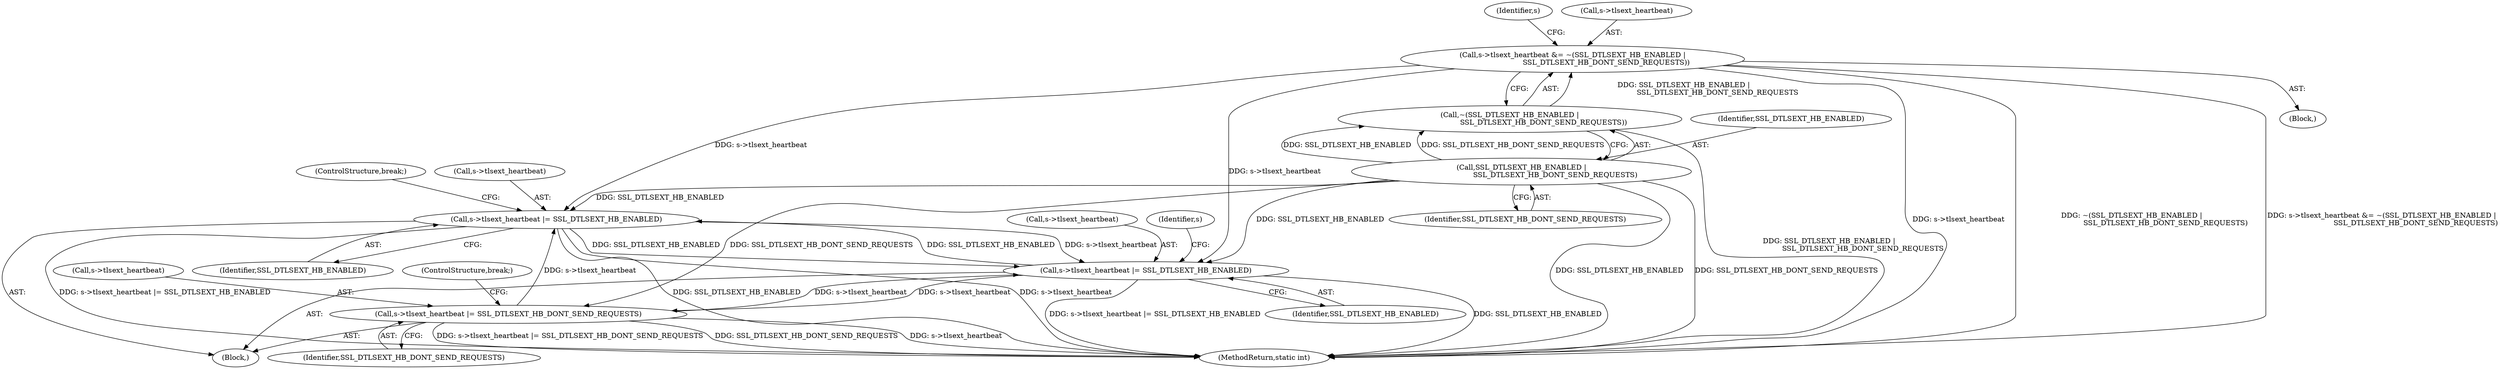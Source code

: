 digraph "0_openssl_4ad93618d26a3ea23d36ad5498ff4f59eff3a4d2_8@pointer" {
"1000773" [label="(Call,s->tlsext_heartbeat |= SSL_DTLSEXT_HB_ENABLED)"];
"1000156" [label="(Call,s->tlsext_heartbeat &= ~(SSL_DTLSEXT_HB_ENABLED |\n                              SSL_DTLSEXT_HB_DONT_SEND_REQUESTS))"];
"1000160" [label="(Call,~(SSL_DTLSEXT_HB_ENABLED |\n                              SSL_DTLSEXT_HB_DONT_SEND_REQUESTS))"];
"1000161" [label="(Call,SSL_DTLSEXT_HB_ENABLED |\n                              SSL_DTLSEXT_HB_DONT_SEND_REQUESTS)"];
"1000785" [label="(Call,s->tlsext_heartbeat |= SSL_DTLSEXT_HB_DONT_SEND_REQUESTS)"];
"1000780" [label="(Call,s->tlsext_heartbeat |= SSL_DTLSEXT_HB_ENABLED)"];
"1000773" [label="(Call,s->tlsext_heartbeat |= SSL_DTLSEXT_HB_ENABLED)"];
"1000773" [label="(Call,s->tlsext_heartbeat |= SSL_DTLSEXT_HB_ENABLED)"];
"1000781" [label="(Call,s->tlsext_heartbeat)"];
"1001021" [label="(MethodReturn,static int)"];
"1000160" [label="(Call,~(SSL_DTLSEXT_HB_ENABLED |\n                              SSL_DTLSEXT_HB_DONT_SEND_REQUESTS))"];
"1000790" [label="(ControlStructure,break;)"];
"1000780" [label="(Call,s->tlsext_heartbeat |= SSL_DTLSEXT_HB_ENABLED)"];
"1000785" [label="(Call,s->tlsext_heartbeat |= SSL_DTLSEXT_HB_DONT_SEND_REQUESTS)"];
"1000787" [label="(Identifier,s)"];
"1000167" [label="(Identifier,s)"];
"1000162" [label="(Identifier,SSL_DTLSEXT_HB_ENABLED)"];
"1000778" [label="(ControlStructure,break;)"];
"1000789" [label="(Identifier,SSL_DTLSEXT_HB_DONT_SEND_REQUESTS)"];
"1000771" [label="(Block,)"];
"1000774" [label="(Call,s->tlsext_heartbeat)"];
"1000784" [label="(Identifier,SSL_DTLSEXT_HB_ENABLED)"];
"1000161" [label="(Call,SSL_DTLSEXT_HB_ENABLED |\n                              SSL_DTLSEXT_HB_DONT_SEND_REQUESTS)"];
"1000157" [label="(Call,s->tlsext_heartbeat)"];
"1000156" [label="(Call,s->tlsext_heartbeat &= ~(SSL_DTLSEXT_HB_ENABLED |\n                              SSL_DTLSEXT_HB_DONT_SEND_REQUESTS))"];
"1000777" [label="(Identifier,SSL_DTLSEXT_HB_ENABLED)"];
"1000119" [label="(Block,)"];
"1000786" [label="(Call,s->tlsext_heartbeat)"];
"1000163" [label="(Identifier,SSL_DTLSEXT_HB_DONT_SEND_REQUESTS)"];
"1000773" -> "1000771"  [label="AST: "];
"1000773" -> "1000777"  [label="CFG: "];
"1000774" -> "1000773"  [label="AST: "];
"1000777" -> "1000773"  [label="AST: "];
"1000778" -> "1000773"  [label="CFG: "];
"1000773" -> "1001021"  [label="DDG: s->tlsext_heartbeat |= SSL_DTLSEXT_HB_ENABLED"];
"1000773" -> "1001021"  [label="DDG: SSL_DTLSEXT_HB_ENABLED"];
"1000773" -> "1001021"  [label="DDG: s->tlsext_heartbeat"];
"1000156" -> "1000773"  [label="DDG: s->tlsext_heartbeat"];
"1000785" -> "1000773"  [label="DDG: s->tlsext_heartbeat"];
"1000780" -> "1000773"  [label="DDG: SSL_DTLSEXT_HB_ENABLED"];
"1000161" -> "1000773"  [label="DDG: SSL_DTLSEXT_HB_ENABLED"];
"1000773" -> "1000780"  [label="DDG: s->tlsext_heartbeat"];
"1000773" -> "1000780"  [label="DDG: SSL_DTLSEXT_HB_ENABLED"];
"1000156" -> "1000119"  [label="AST: "];
"1000156" -> "1000160"  [label="CFG: "];
"1000157" -> "1000156"  [label="AST: "];
"1000160" -> "1000156"  [label="AST: "];
"1000167" -> "1000156"  [label="CFG: "];
"1000156" -> "1001021"  [label="DDG: s->tlsext_heartbeat"];
"1000156" -> "1001021"  [label="DDG: ~(SSL_DTLSEXT_HB_ENABLED |\n                              SSL_DTLSEXT_HB_DONT_SEND_REQUESTS)"];
"1000156" -> "1001021"  [label="DDG: s->tlsext_heartbeat &= ~(SSL_DTLSEXT_HB_ENABLED |\n                              SSL_DTLSEXT_HB_DONT_SEND_REQUESTS)"];
"1000160" -> "1000156"  [label="DDG: SSL_DTLSEXT_HB_ENABLED |\n                              SSL_DTLSEXT_HB_DONT_SEND_REQUESTS"];
"1000156" -> "1000780"  [label="DDG: s->tlsext_heartbeat"];
"1000160" -> "1000161"  [label="CFG: "];
"1000161" -> "1000160"  [label="AST: "];
"1000160" -> "1001021"  [label="DDG: SSL_DTLSEXT_HB_ENABLED |\n                              SSL_DTLSEXT_HB_DONT_SEND_REQUESTS"];
"1000161" -> "1000160"  [label="DDG: SSL_DTLSEXT_HB_ENABLED"];
"1000161" -> "1000160"  [label="DDG: SSL_DTLSEXT_HB_DONT_SEND_REQUESTS"];
"1000161" -> "1000163"  [label="CFG: "];
"1000162" -> "1000161"  [label="AST: "];
"1000163" -> "1000161"  [label="AST: "];
"1000161" -> "1001021"  [label="DDG: SSL_DTLSEXT_HB_DONT_SEND_REQUESTS"];
"1000161" -> "1001021"  [label="DDG: SSL_DTLSEXT_HB_ENABLED"];
"1000161" -> "1000780"  [label="DDG: SSL_DTLSEXT_HB_ENABLED"];
"1000161" -> "1000785"  [label="DDG: SSL_DTLSEXT_HB_DONT_SEND_REQUESTS"];
"1000785" -> "1000771"  [label="AST: "];
"1000785" -> "1000789"  [label="CFG: "];
"1000786" -> "1000785"  [label="AST: "];
"1000789" -> "1000785"  [label="AST: "];
"1000790" -> "1000785"  [label="CFG: "];
"1000785" -> "1001021"  [label="DDG: s->tlsext_heartbeat |= SSL_DTLSEXT_HB_DONT_SEND_REQUESTS"];
"1000785" -> "1001021"  [label="DDG: SSL_DTLSEXT_HB_DONT_SEND_REQUESTS"];
"1000785" -> "1001021"  [label="DDG: s->tlsext_heartbeat"];
"1000785" -> "1000780"  [label="DDG: s->tlsext_heartbeat"];
"1000780" -> "1000785"  [label="DDG: s->tlsext_heartbeat"];
"1000780" -> "1000771"  [label="AST: "];
"1000780" -> "1000784"  [label="CFG: "];
"1000781" -> "1000780"  [label="AST: "];
"1000784" -> "1000780"  [label="AST: "];
"1000787" -> "1000780"  [label="CFG: "];
"1000780" -> "1001021"  [label="DDG: s->tlsext_heartbeat |= SSL_DTLSEXT_HB_ENABLED"];
"1000780" -> "1001021"  [label="DDG: SSL_DTLSEXT_HB_ENABLED"];
}
